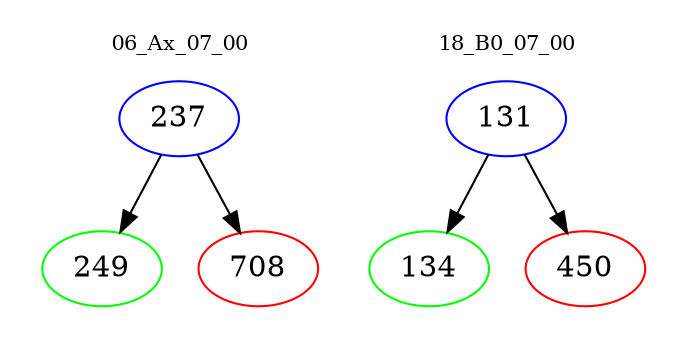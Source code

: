 digraph{
subgraph cluster_0 {
color = white
label = "06_Ax_07_00";
fontsize=10;
T0_237 [label="237", color="blue"]
T0_237 -> T0_249 [color="black"]
T0_249 [label="249", color="green"]
T0_237 -> T0_708 [color="black"]
T0_708 [label="708", color="red"]
}
subgraph cluster_1 {
color = white
label = "18_B0_07_00";
fontsize=10;
T1_131 [label="131", color="blue"]
T1_131 -> T1_134 [color="black"]
T1_134 [label="134", color="green"]
T1_131 -> T1_450 [color="black"]
T1_450 [label="450", color="red"]
}
}
